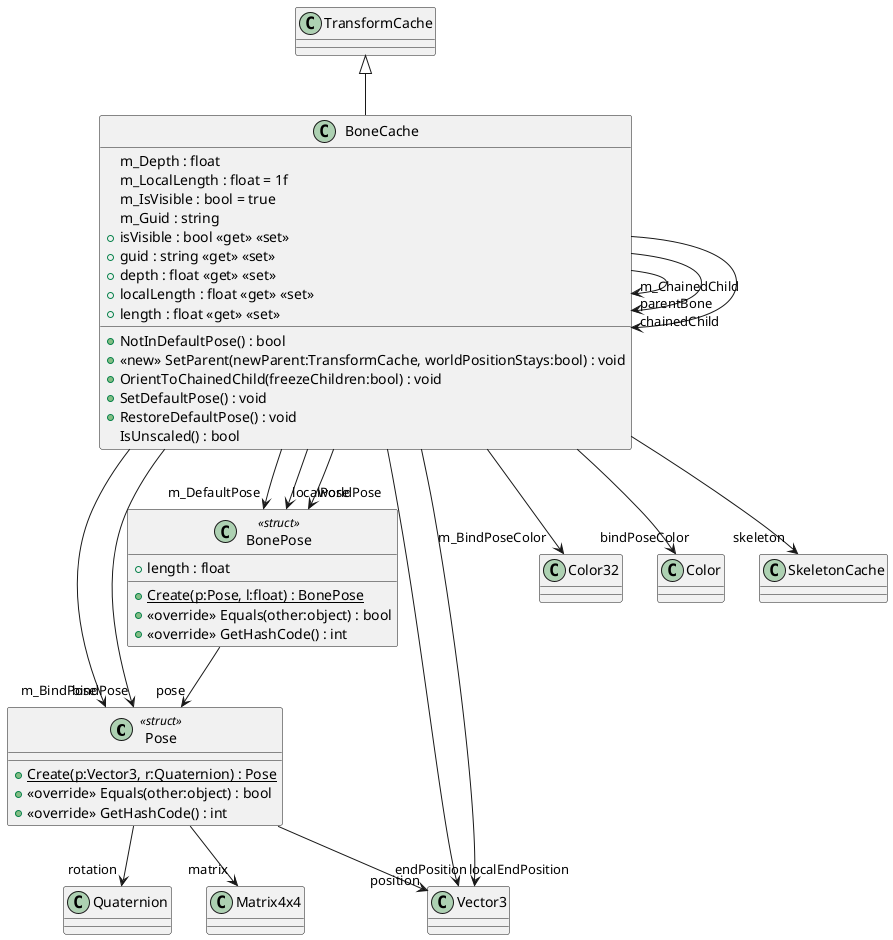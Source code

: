 @startuml
class Pose <<struct>> {
    + {static} Create(p:Vector3, r:Quaternion) : Pose
    + <<override>> Equals(other:object) : bool
    + <<override>> GetHashCode() : int
}
class BonePose <<struct>> {
    + length : float
    + {static} Create(p:Pose, l:float) : BonePose
    + <<override>> Equals(other:object) : bool
    + <<override>> GetHashCode() : int
}
class BoneCache {
    m_Depth : float
    m_LocalLength : float = 1f
    m_IsVisible : bool = true
    m_Guid : string
    + NotInDefaultPose() : bool
    + isVisible : bool <<get>> <<set>>
    + guid : string <<get>> <<set>>
    + depth : float <<get>> <<set>>
    + localLength : float <<get>> <<set>>
    + length : float <<get>> <<set>>
    + <<new>> SetParent(newParent:TransformCache, worldPositionStays:bool) : void
    + OrientToChainedChild(freezeChildren:bool) : void
    + SetDefaultPose() : void
    + RestoreDefaultPose() : void
    IsUnscaled() : bool
}
Pose --> "position" Vector3
Pose --> "rotation" Quaternion
Pose --> "matrix" Matrix4x4
BonePose --> "pose" Pose
TransformCache <|-- BoneCache
BoneCache --> "m_BindPoseColor" Color32
BoneCache --> "m_BindPose" Pose
BoneCache --> "m_DefaultPose" BonePose
BoneCache --> "m_ChainedChild" BoneCache
BoneCache --> "bindPoseColor" Color
BoneCache --> "parentBone" BoneCache
BoneCache --> "skeleton" SkeletonCache
BoneCache --> "chainedChild" BoneCache
BoneCache --> "localEndPosition" Vector3
BoneCache --> "endPosition" Vector3
BoneCache --> "localPose" BonePose
BoneCache --> "worldPose" BonePose
BoneCache --> "bindPose" Pose
@enduml
